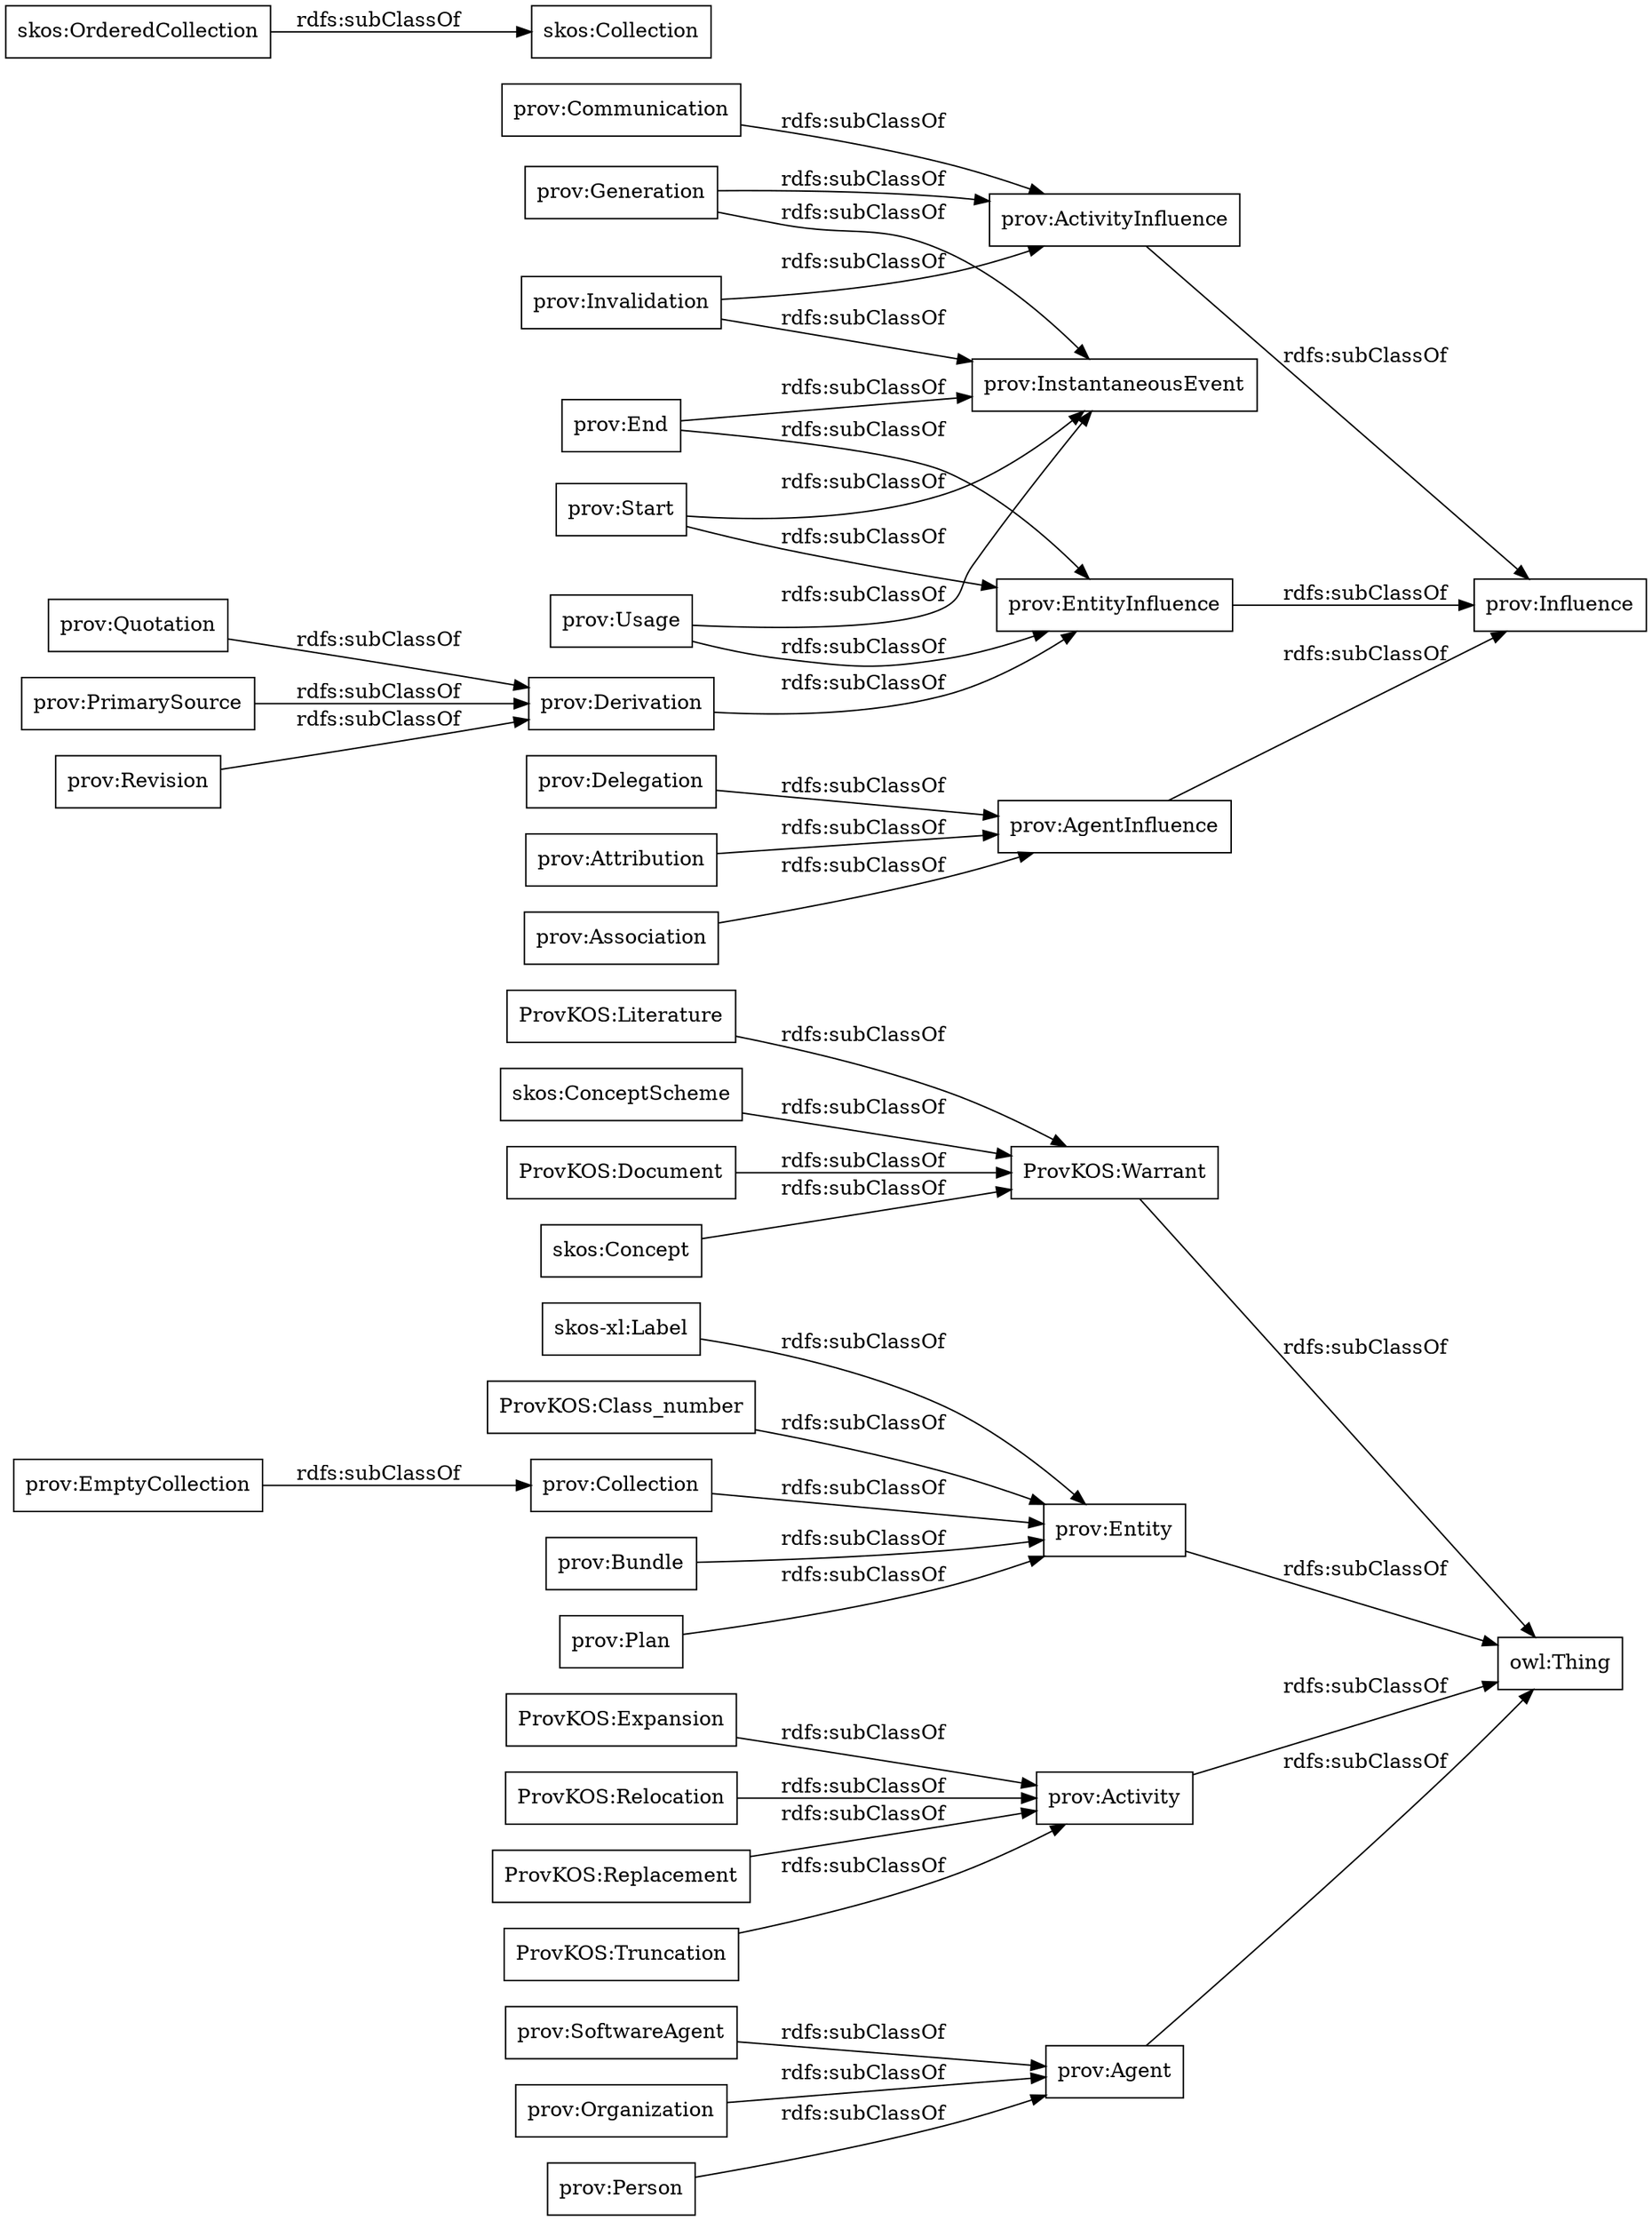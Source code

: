 digraph ar2dtool_diagram { 
rankdir=LR;
size="1000"
node [shape = rectangle, color="black"]; "prov:Agent" "ProvKOS:Warrant" "ProvKOS:Expansion" "ProvKOS:Relocation" "prov:SoftwareAgent" "ProvKOS:Replacement" "ProvKOS:Literature" "skos:ConceptScheme" "ProvKOS:Truncation" "prov:Organization" "prov:Entity" "ProvKOS:Document" "skos-xl:Label" "skos:Concept" "prov:Activity" "ProvKOS:Class_number" "prov:Person" "prov:Influence" "prov:End" "prov:Derivation" "prov:Quotation" "prov:Collection" "prov:InstantaneousEvent" "prov:Delegation" "prov:Invalidation" "prov:Bundle" "prov:Usage" "prov:Attribution" "prov:PrimarySource" "owl:Thing" "prov:ActivityInfluence" "prov:EmptyCollection" "prov:Revision" "prov:Communication" "prov:Association" "prov:Start" "prov:Plan" "prov:EntityInfluence" "prov:AgentInfluence" "prov:Generation" "skos:OrderedCollection" "skos:Collection" ; /*classes style*/
	"prov:Revision" -> "prov:Derivation" [ label = "rdfs:subClassOf" ];
	"skos:Concept" -> "ProvKOS:Warrant" [ label = "rdfs:subClassOf" ];
	"prov:Association" -> "prov:AgentInfluence" [ label = "rdfs:subClassOf" ];
	"ProvKOS:Literature" -> "ProvKOS:Warrant" [ label = "rdfs:subClassOf" ];
	"prov:EmptyCollection" -> "prov:Collection" [ label = "rdfs:subClassOf" ];
	"prov:Derivation" -> "prov:EntityInfluence" [ label = "rdfs:subClassOf" ];
	"prov:Plan" -> "prov:Entity" [ label = "rdfs:subClassOf" ];
	"skos:ConceptScheme" -> "ProvKOS:Warrant" [ label = "rdfs:subClassOf" ];
	"prov:Attribution" -> "prov:AgentInfluence" [ label = "rdfs:subClassOf" ];
	"ProvKOS:Relocation" -> "prov:Activity" [ label = "rdfs:subClassOf" ];
	"prov:Bundle" -> "prov:Entity" [ label = "rdfs:subClassOf" ];
	"prov:Communication" -> "prov:ActivityInfluence" [ label = "rdfs:subClassOf" ];
	"prov:EntityInfluence" -> "prov:Influence" [ label = "rdfs:subClassOf" ];
	"ProvKOS:Expansion" -> "prov:Activity" [ label = "rdfs:subClassOf" ];
	"ProvKOS:Class_number" -> "prov:Entity" [ label = "rdfs:subClassOf" ];
	"prov:PrimarySource" -> "prov:Derivation" [ label = "rdfs:subClassOf" ];
	"prov:SoftwareAgent" -> "prov:Agent" [ label = "rdfs:subClassOf" ];
	"prov:Person" -> "prov:Agent" [ label = "rdfs:subClassOf" ];
	"ProvKOS:Replacement" -> "prov:Activity" [ label = "rdfs:subClassOf" ];
	"ProvKOS:Document" -> "ProvKOS:Warrant" [ label = "rdfs:subClassOf" ];
	"prov:Start" -> "prov:EntityInfluence" [ label = "rdfs:subClassOf" ];
	"prov:Start" -> "prov:InstantaneousEvent" [ label = "rdfs:subClassOf" ];
	"prov:Usage" -> "prov:InstantaneousEvent" [ label = "rdfs:subClassOf" ];
	"prov:Usage" -> "prov:EntityInfluence" [ label = "rdfs:subClassOf" ];
	"prov:Invalidation" -> "prov:ActivityInfluence" [ label = "rdfs:subClassOf" ];
	"prov:Invalidation" -> "prov:InstantaneousEvent" [ label = "rdfs:subClassOf" ];
	"prov:Generation" -> "prov:ActivityInfluence" [ label = "rdfs:subClassOf" ];
	"prov:Generation" -> "prov:InstantaneousEvent" [ label = "rdfs:subClassOf" ];
	"prov:AgentInfluence" -> "prov:Influence" [ label = "rdfs:subClassOf" ];
	"skos:OrderedCollection" -> "skos:Collection" [ label = "rdfs:subClassOf" ];
	"prov:Entity" -> "owl:Thing" [ label = "rdfs:subClassOf" ];
	"prov:Quotation" -> "prov:Derivation" [ label = "rdfs:subClassOf" ];
	"prov:Collection" -> "prov:Entity" [ label = "rdfs:subClassOf" ];
	"prov:Agent" -> "owl:Thing" [ label = "rdfs:subClassOf" ];
	"ProvKOS:Truncation" -> "prov:Activity" [ label = "rdfs:subClassOf" ];
	"skos-xl:Label" -> "prov:Entity" [ label = "rdfs:subClassOf" ];
	"prov:Activity" -> "owl:Thing" [ label = "rdfs:subClassOf" ];
	"prov:Organization" -> "prov:Agent" [ label = "rdfs:subClassOf" ];
	"prov:End" -> "prov:EntityInfluence" [ label = "rdfs:subClassOf" ];
	"prov:End" -> "prov:InstantaneousEvent" [ label = "rdfs:subClassOf" ];
	"ProvKOS:Warrant" -> "owl:Thing" [ label = "rdfs:subClassOf" ];
	"prov:ActivityInfluence" -> "prov:Influence" [ label = "rdfs:subClassOf" ];
	"prov:Delegation" -> "prov:AgentInfluence" [ label = "rdfs:subClassOf" ];

}
